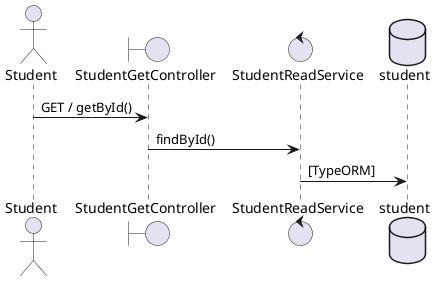 @startuml Sequenzdiagramm

actor Student

boundary StudentGetController
control StudentReadService
database student

Student -> StudentGetController : GET / getById()
StudentGetController -> StudentReadService: findById()
StudentReadService -> student: [TypeORM]

@enduml
